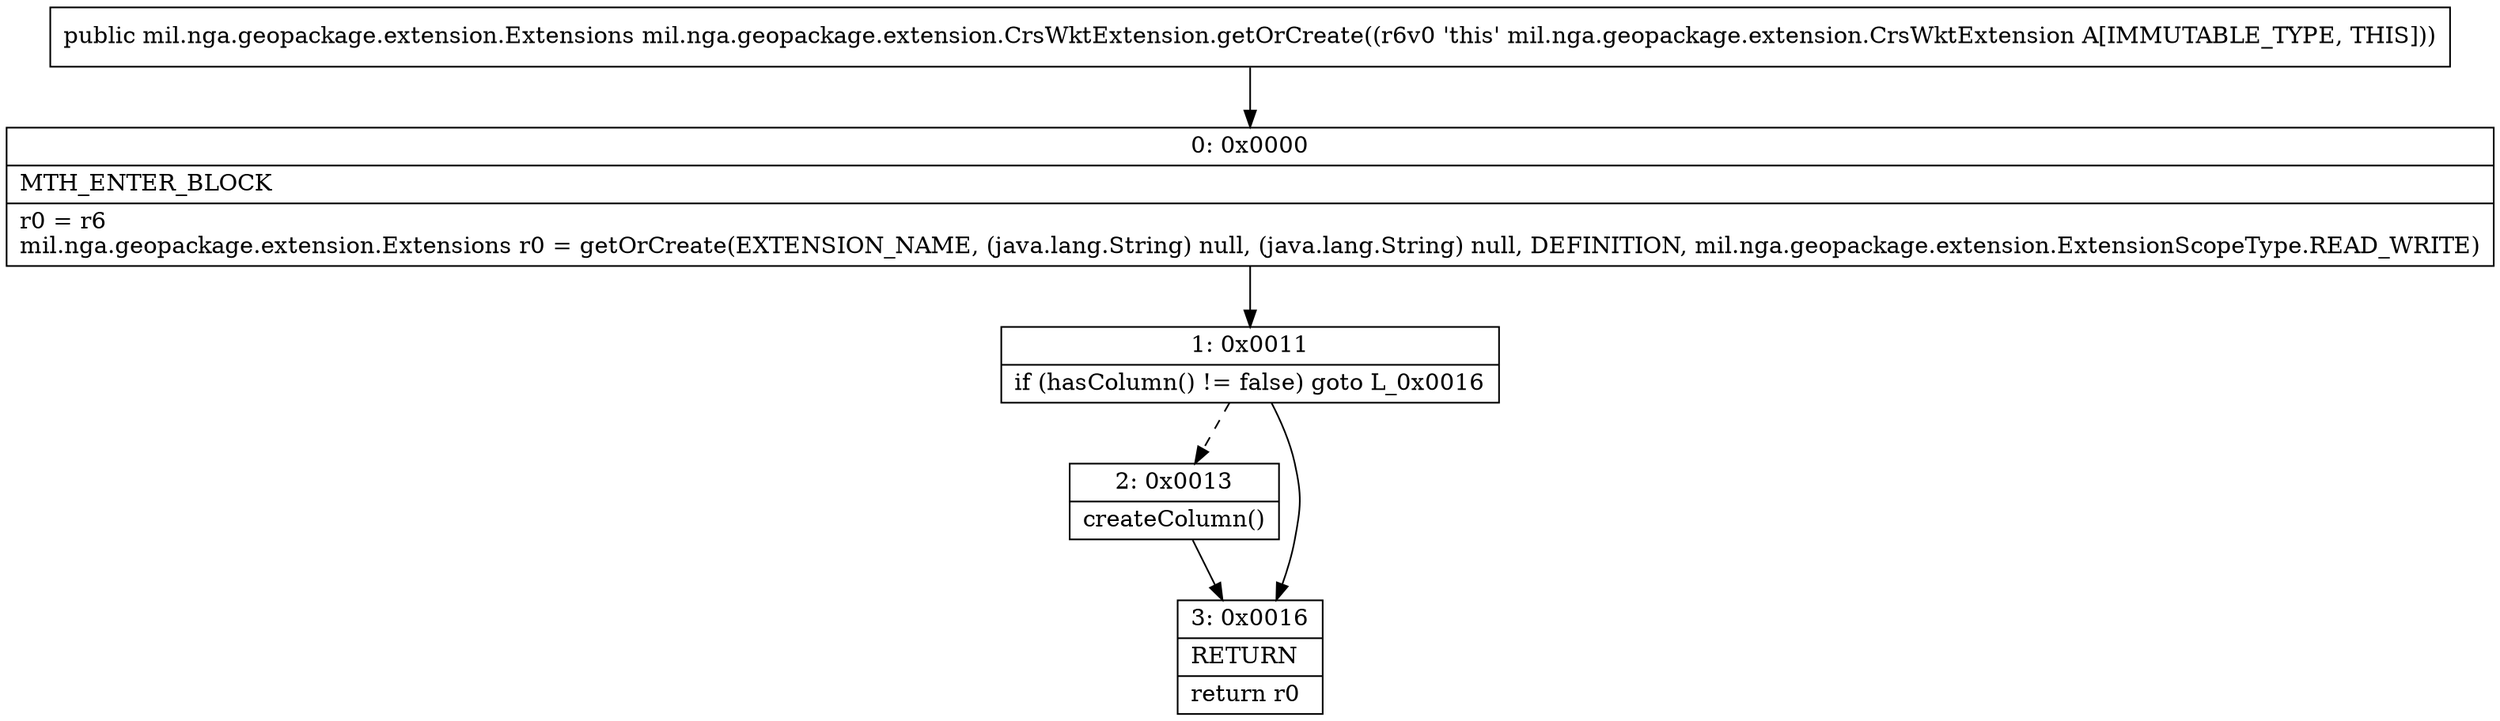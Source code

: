 digraph "CFG formil.nga.geopackage.extension.CrsWktExtension.getOrCreate()Lmil\/nga\/geopackage\/extension\/Extensions;" {
Node_0 [shape=record,label="{0\:\ 0x0000|MTH_ENTER_BLOCK\l|r0 = r6\lmil.nga.geopackage.extension.Extensions r0 = getOrCreate(EXTENSION_NAME, (java.lang.String) null, (java.lang.String) null, DEFINITION, mil.nga.geopackage.extension.ExtensionScopeType.READ_WRITE)\l}"];
Node_1 [shape=record,label="{1\:\ 0x0011|if (hasColumn() != false) goto L_0x0016\l}"];
Node_2 [shape=record,label="{2\:\ 0x0013|createColumn()\l}"];
Node_3 [shape=record,label="{3\:\ 0x0016|RETURN\l|return r0\l}"];
MethodNode[shape=record,label="{public mil.nga.geopackage.extension.Extensions mil.nga.geopackage.extension.CrsWktExtension.getOrCreate((r6v0 'this' mil.nga.geopackage.extension.CrsWktExtension A[IMMUTABLE_TYPE, THIS])) }"];
MethodNode -> Node_0;
Node_0 -> Node_1;
Node_1 -> Node_2[style=dashed];
Node_1 -> Node_3;
Node_2 -> Node_3;
}


